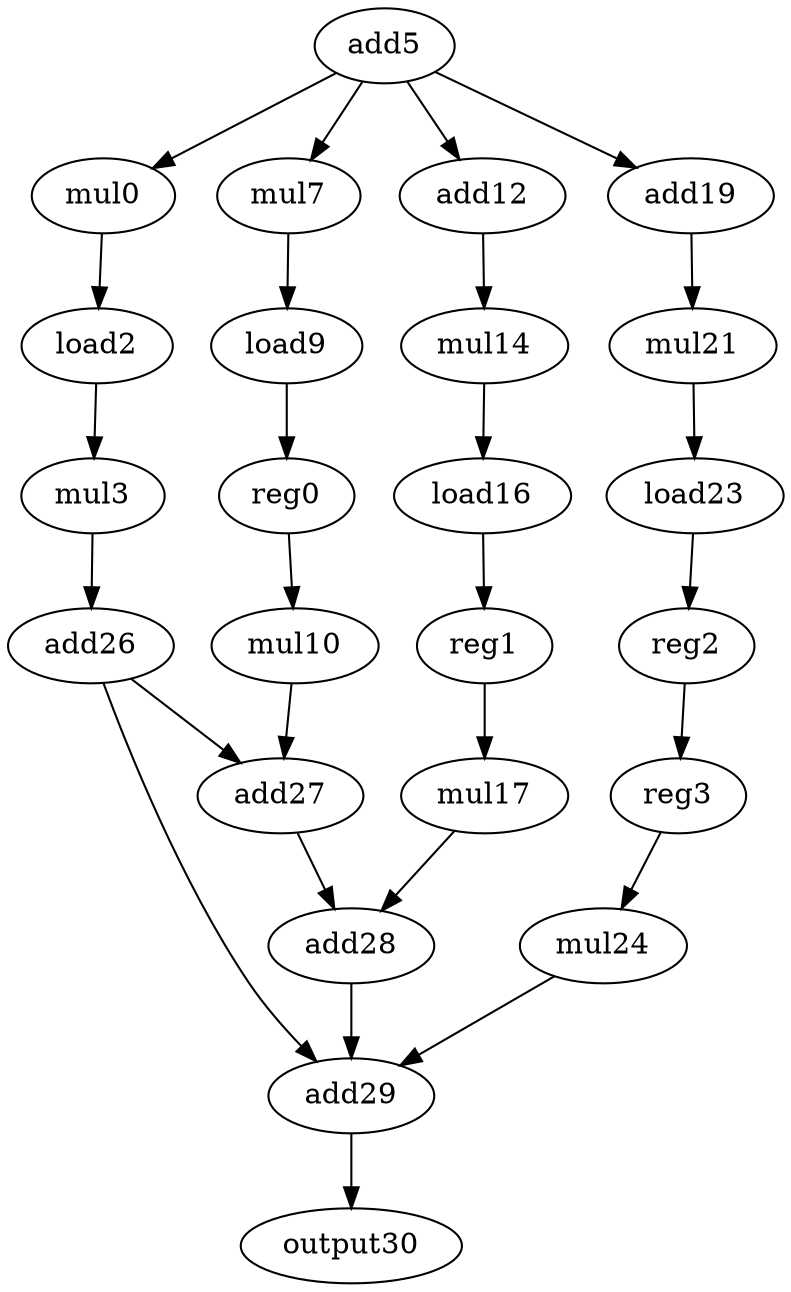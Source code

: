 digraph G {
    mul0;
    load2;
    mul3;
    add26;
    add5;
    mul7;
    add12;
    add19;
    load9;
    reg0;
    mul10;
    add27;
    mul14;
    load16;
    reg1;
    mul17;
    add28;
    mul21;
    load23;
    reg2;
    mul24;
    add29;
    output30;
    reg3;
    mul0 -> load2 [w=0];
    load2 -> mul3 [w=0];
    mul3 -> add26 [w=4];
    add26 -> add27 [w=0];
    add26 -> add29 [w=2];
    add5 -> mul7 [w=0];
    add5 -> mul0 [w=2];
    add5 -> add12 [w=0];
    add5 -> add19 [w=0];
    mul7 -> load9 [w=0];
    add12 -> mul14 [w=0];
    add19 -> mul21 [w=0];
    load9 -> reg0 [w=0];
    reg0 -> mul10 [w=0];
    mul10 -> add27 [w=0];
    add27 -> add28 [w=2];
    mul14 -> load16 [w=0];
    load16 -> reg1 [w=0];
    reg1 -> mul17 [w=0];
    mul17 -> add28 [w=0];
    add28 -> add29 [w=0];
    mul21 -> load23 [w=0];
    load23 -> reg2 [w=0];
    reg2 -> reg3 [w=0];
    mul24 -> add29 [w=0];
    add29 -> output30 [w=0];
    reg3 -> mul24 [w=0];
}
